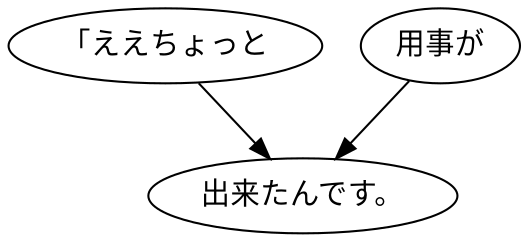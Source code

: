 digraph graph7585 {
	node0 [label="「ええちょっと"];
	node1 [label="用事が"];
	node2 [label="出来たんです。"];
	node0 -> node2;
	node1 -> node2;
}
